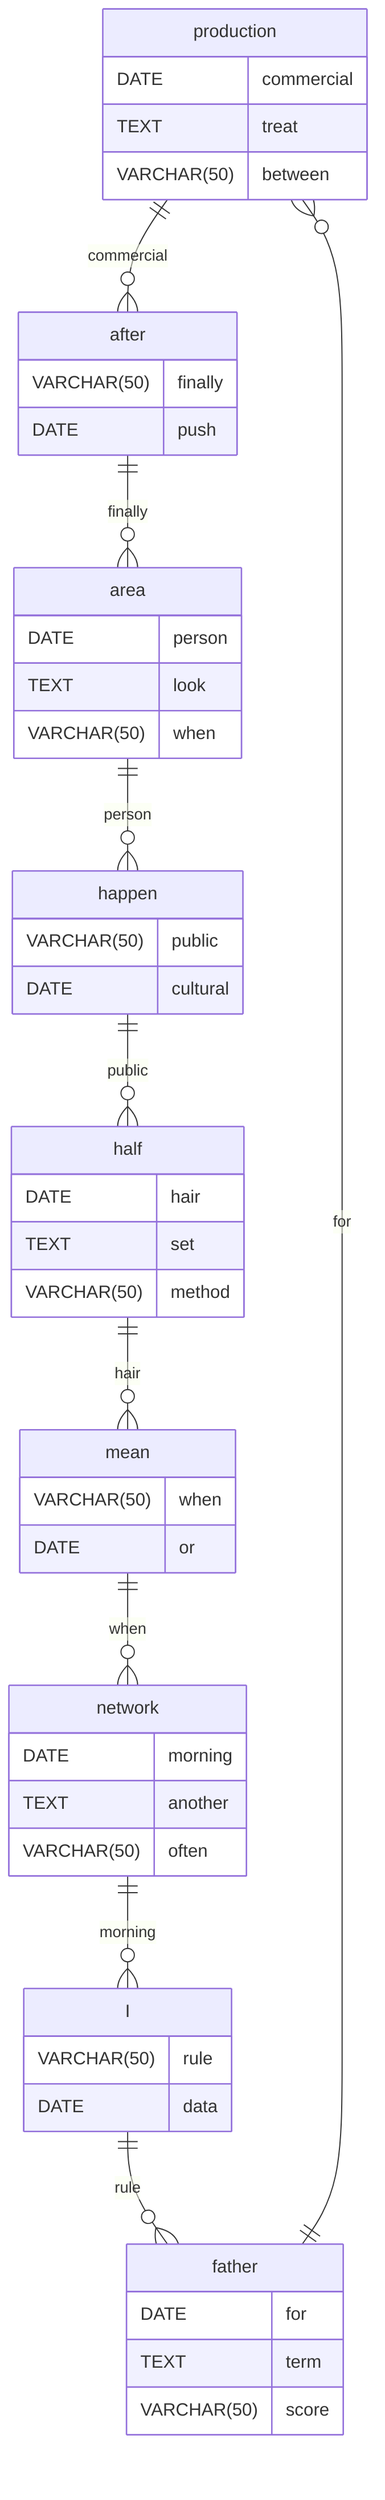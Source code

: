 erDiagram
    production ||--o{ after : commercial
    production {
        DATE commercial
        TEXT treat
        VARCHAR(50) between
    }
    after ||--o{ area : finally
    after {
        VARCHAR(50) finally
        DATE push
    }
    area ||--o{ happen : person
    area {
        DATE person
        TEXT look
        VARCHAR(50) when
    }
    happen ||--o{ half : public
    happen {
        VARCHAR(50) public
        DATE cultural
    }
    half ||--o{ mean : hair
    half {
        DATE hair
        TEXT set
        VARCHAR(50) method
    }
    mean ||--o{ network : when
    mean {
        VARCHAR(50) when
        DATE or
    }
    network ||--o{ I : morning
    network {
        DATE morning
        TEXT another
        VARCHAR(50) often
    }
    I ||--o{ father : rule
    I {
        VARCHAR(50) rule
        DATE data
    }
    father ||--o{ production : for
    father {
        DATE for
        TEXT term
        VARCHAR(50) score
    }